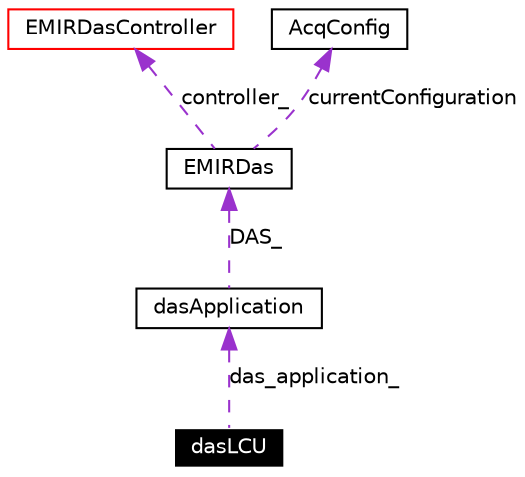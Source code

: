 digraph G
{
  edge [fontname="Helvetica",fontsize=10,labelfontname="Helvetica",labelfontsize=10];
  node [fontname="Helvetica",fontsize=10,shape=record];
  Node1 [label="dasLCU",height=0.2,width=0.4,color="white", fillcolor="black", style="filled" fontcolor="white"];
  Node2 -> Node1 [dir=back,color="darkorchid3",fontsize=10,style="dashed",label="das_application_",fontname="Helvetica"];
  Node2 [label="dasApplication",height=0.2,width=0.4,color="black", fillcolor="white", style="filled",URL="$classdasApplication.html"];
  Node3 -> Node2 [dir=back,color="darkorchid3",fontsize=10,style="dashed",label="DAS_",fontname="Helvetica"];
  Node3 [label="EMIRDas",height=0.2,width=0.4,color="black", fillcolor="white", style="filled",URL="$classEMIRDas.html"];
  Node4 -> Node3 [dir=back,color="darkorchid3",fontsize=10,style="dashed",label="controller_",fontname="Helvetica"];
  Node4 [label="EMIRDasController",height=0.2,width=0.4,color="red", fillcolor="white", style="filled",URL="$classEMIRDasController.html"];
  Node5 -> Node3 [dir=back,color="darkorchid3",fontsize=10,style="dashed",label="currentConfiguration",fontname="Helvetica"];
  Node5 [label="AcqConfig",height=0.2,width=0.4,color="black", fillcolor="white", style="filled",URL="$structAcqConfig.html"];
}
